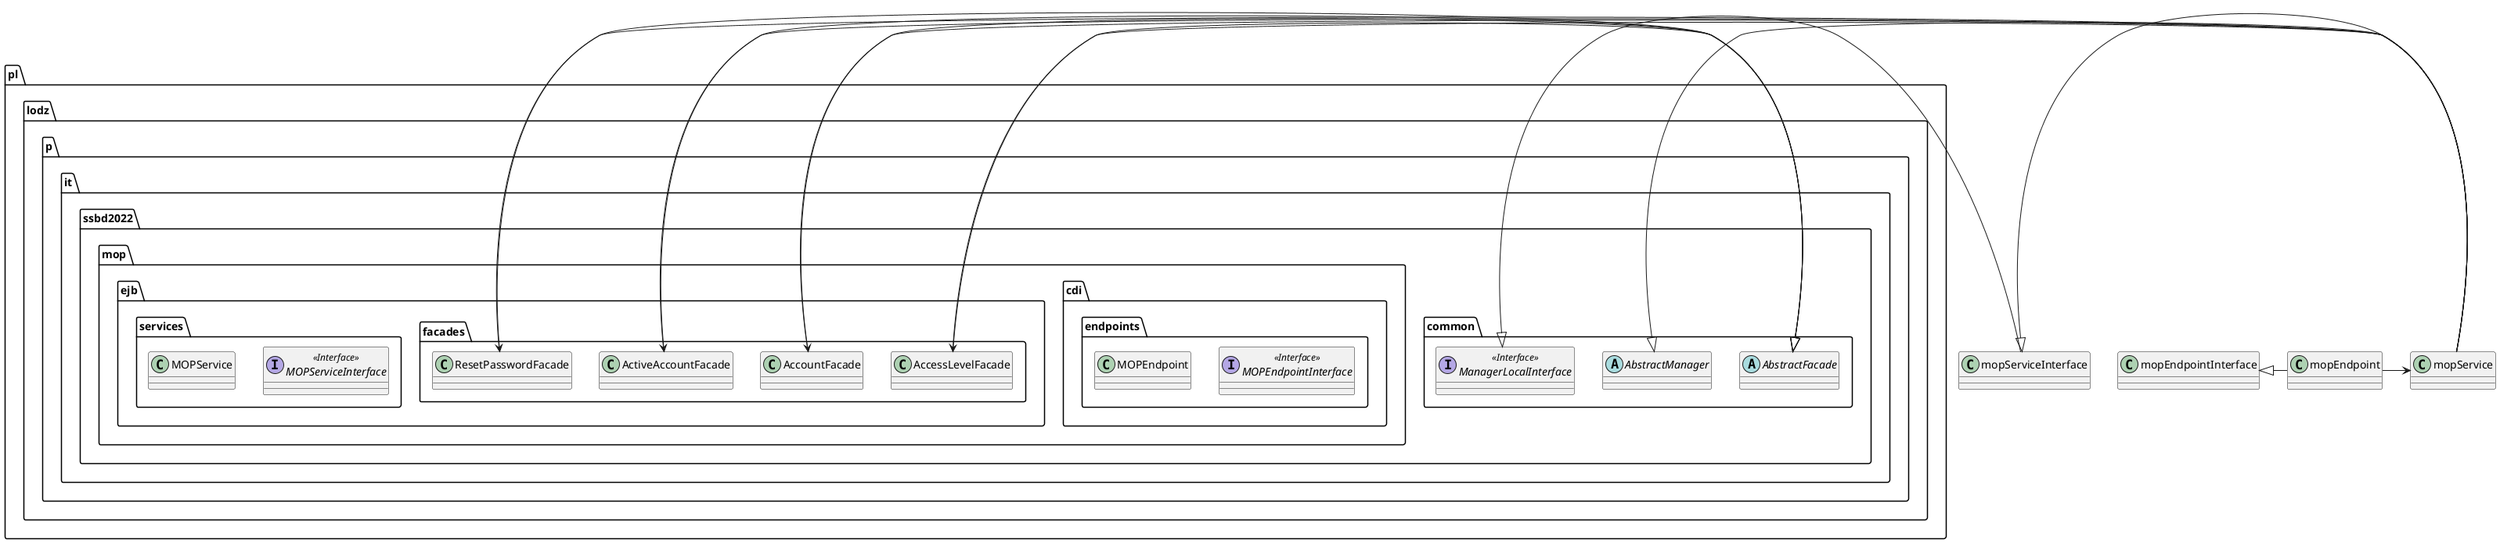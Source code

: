 @startuml mop_ejb_cdi_diagram

package pl.lodz.p.it.ssbd2022.common {
    abstract class AbstractFacade {}

    abstract class AbstractManager {}

    interface ManagerLocalInterface <<Interface>> {}
}


package pl.lodz.p.it.ssbd2022.mop {

    ' ENDPOINTY
    package cdi.endpoints {
        interface MOPEndpointInterface <<Interface>> {
        }

        class MOPEndpoint {
                
        }           
    }

    ' FASADY
    package ejb.facades {

        class AccessLevelFacade {}

        class AccountFacade {}
        
        class ActiveAccountFacade {}

        class ResetPasswordFacade {}

    }

    ' SERWISY
    package ejb.services {

        interface MOPServiceInterface <<Interface>> {}

        class MOPService {}

    }
    
}

' extend fasad
AbstractFacade <|- AccessLevelFacade
AbstractFacade <|- AccountFacade
AbstractFacade <|- ActiveAccountFacade
AbstractFacade <|- ResetPasswordFacade

' extend/implement serwis
AbstractManager <|- mopService
ManagerLocalInterface <|- mopServiceInterface
mopServiceInterface <|- mopService

' implement endpoint
mopEndpointInterface <|- mopEndpoint

' wykorzystanie serwisu przez endpoint
mopEndpoint -> mopService

' wykorzystanie fasady przez serwis
mopService -> AccessLevelFacade
mopService -> AccountFacade
mopService -> ActiveAccountFacade
mopService -> ResetPasswordFacade


@enduml
